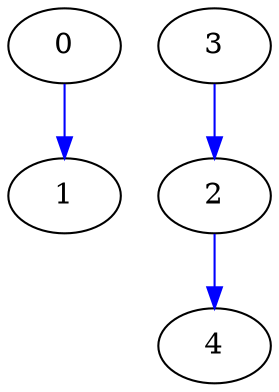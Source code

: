 digraph {
  0 [label="0", color=black];
  2 [label="2", color=black];
  3 -> 2 [label="", color=blue];
  4 [label="4", color=black];
  2 -> 4 [label="", color=blue];
  1 [label="1", color=black];
  0 -> 1 [label="", color=blue];
  3 [label="3", color=black];
}
